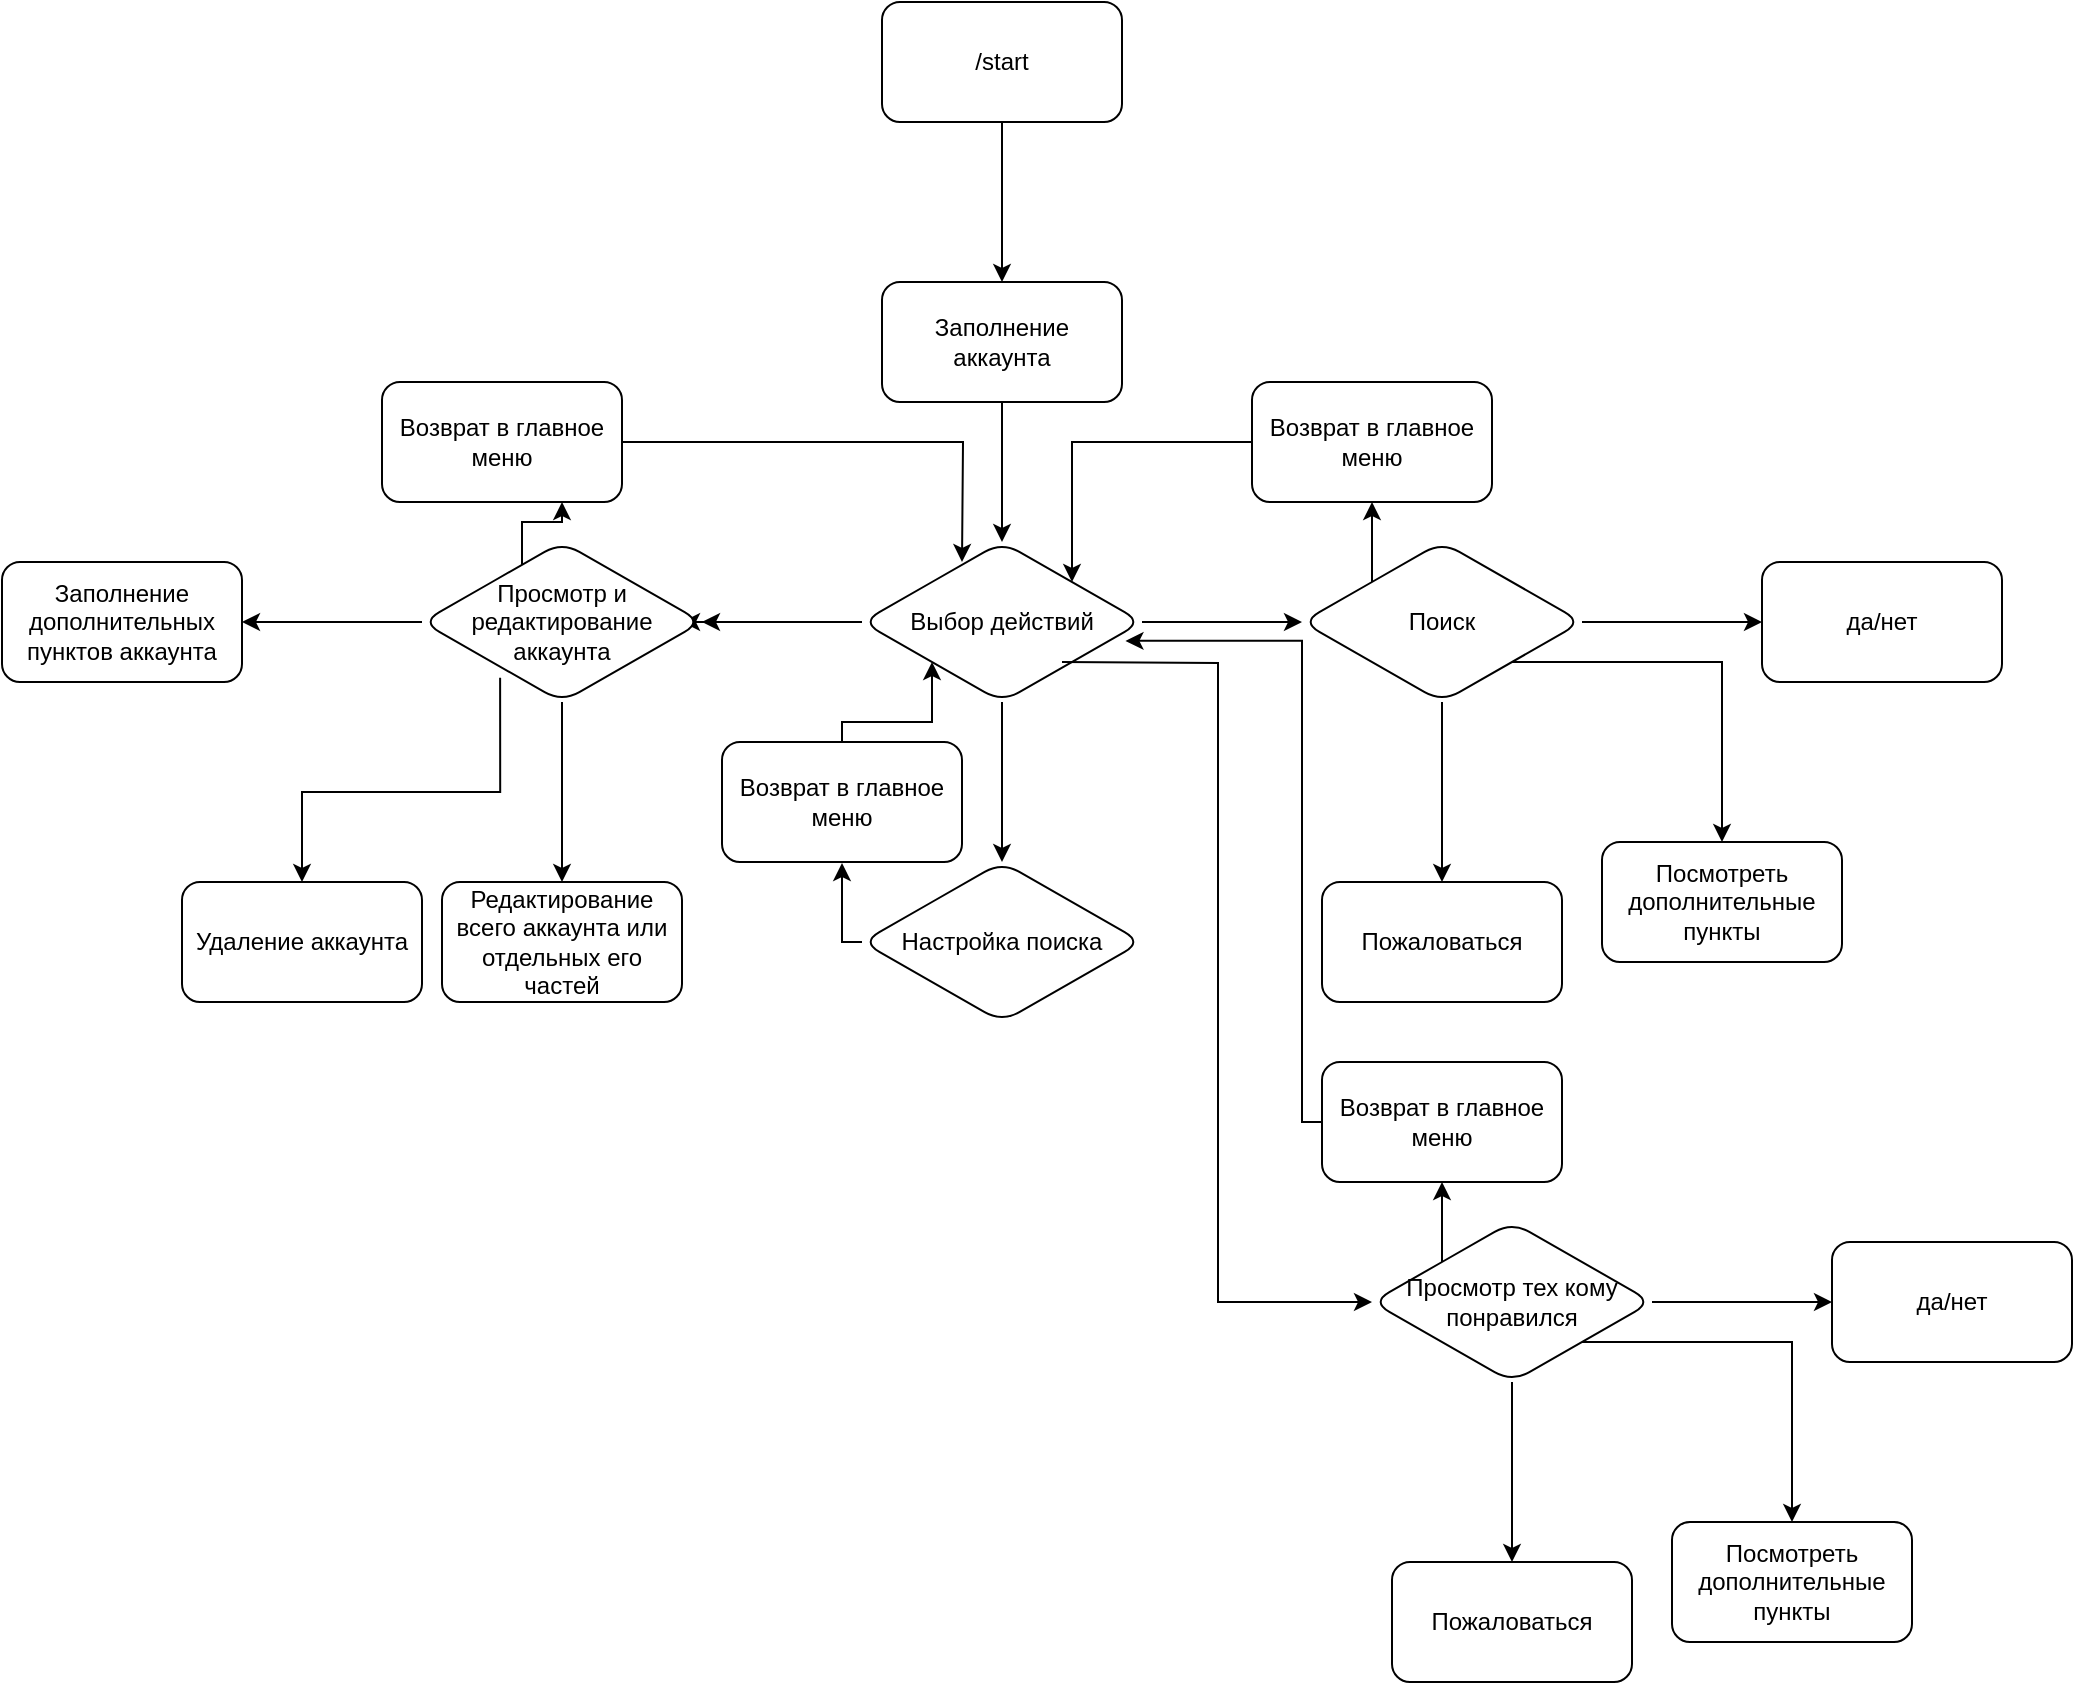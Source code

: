 <mxfile version="15.4.0" type="device"><diagram id="C5RBs43oDa-KdzZeNtuy" name="Page-1"><mxGraphModel dx="2091" dy="592" grid="1" gridSize="10" guides="1" tooltips="1" connect="1" arrows="1" fold="1" page="1" pageScale="1" pageWidth="827" pageHeight="1169" math="0" shadow="0"><root><mxCell id="WIyWlLk6GJQsqaUBKTNV-0"/><mxCell id="WIyWlLk6GJQsqaUBKTNV-1" parent="WIyWlLk6GJQsqaUBKTNV-0"/><mxCell id="HIlEkKRBNDTVPyM1tWJ3-2" value="" style="edgeStyle=orthogonalEdgeStyle;rounded=0;orthogonalLoop=1;jettySize=auto;html=1;" parent="WIyWlLk6GJQsqaUBKTNV-1" source="HIlEkKRBNDTVPyM1tWJ3-0" target="HIlEkKRBNDTVPyM1tWJ3-1" edge="1"><mxGeometry relative="1" as="geometry"/></mxCell><mxCell id="HIlEkKRBNDTVPyM1tWJ3-0" value="/start" style="rounded=1;whiteSpace=wrap;html=1;" parent="WIyWlLk6GJQsqaUBKTNV-1" vertex="1"><mxGeometry x="340" y="40" width="120" height="60" as="geometry"/></mxCell><mxCell id="HIlEkKRBNDTVPyM1tWJ3-6" value="" style="edgeStyle=orthogonalEdgeStyle;rounded=0;orthogonalLoop=1;jettySize=auto;html=1;" parent="WIyWlLk6GJQsqaUBKTNV-1" source="HIlEkKRBNDTVPyM1tWJ3-1" target="HIlEkKRBNDTVPyM1tWJ3-5" edge="1"><mxGeometry relative="1" as="geometry"/></mxCell><mxCell id="HIlEkKRBNDTVPyM1tWJ3-1" value="Заполнение аккаунта" style="rounded=1;whiteSpace=wrap;html=1;" parent="WIyWlLk6GJQsqaUBKTNV-1" vertex="1"><mxGeometry x="340" y="180" width="120" height="60" as="geometry"/></mxCell><mxCell id="HIlEkKRBNDTVPyM1tWJ3-8" value="" style="edgeStyle=orthogonalEdgeStyle;rounded=0;orthogonalLoop=1;jettySize=auto;html=1;" parent="WIyWlLk6GJQsqaUBKTNV-1" source="HIlEkKRBNDTVPyM1tWJ3-5" edge="1"><mxGeometry relative="1" as="geometry"><mxPoint x="240" y="350" as="targetPoint"/></mxGeometry></mxCell><mxCell id="HIlEkKRBNDTVPyM1tWJ3-10" value="" style="edgeStyle=orthogonalEdgeStyle;rounded=0;orthogonalLoop=1;jettySize=auto;html=1;" parent="WIyWlLk6GJQsqaUBKTNV-1" source="HIlEkKRBNDTVPyM1tWJ3-5" target="HIlEkKRBNDTVPyM1tWJ3-9" edge="1"><mxGeometry relative="1" as="geometry"/></mxCell><mxCell id="HIlEkKRBNDTVPyM1tWJ3-12" value="" style="edgeStyle=orthogonalEdgeStyle;rounded=0;orthogonalLoop=1;jettySize=auto;html=1;" parent="WIyWlLk6GJQsqaUBKTNV-1" source="HIlEkKRBNDTVPyM1tWJ3-5" target="HIlEkKRBNDTVPyM1tWJ3-11" edge="1"><mxGeometry relative="1" as="geometry"/></mxCell><mxCell id="HIlEkKRBNDTVPyM1tWJ3-14" value="" style="edgeStyle=orthogonalEdgeStyle;rounded=0;orthogonalLoop=1;jettySize=auto;html=1;" parent="WIyWlLk6GJQsqaUBKTNV-1" source="HIlEkKRBNDTVPyM1tWJ3-5" target="HIlEkKRBNDTVPyM1tWJ3-13" edge="1"><mxGeometry relative="1" as="geometry"/></mxCell><mxCell id="HIlEkKRBNDTVPyM1tWJ3-5" value="Выбор действий" style="rhombus;whiteSpace=wrap;html=1;rounded=1;" parent="WIyWlLk6GJQsqaUBKTNV-1" vertex="1"><mxGeometry x="330" y="310" width="140" height="80" as="geometry"/></mxCell><mxCell id="HIlEkKRBNDTVPyM1tWJ3-18" value="" style="edgeStyle=orthogonalEdgeStyle;rounded=0;orthogonalLoop=1;jettySize=auto;html=1;entryX=0.5;entryY=0;entryDx=0;entryDy=0;" parent="WIyWlLk6GJQsqaUBKTNV-1" source="HIlEkKRBNDTVPyM1tWJ3-9" target="HIlEkKRBNDTVPyM1tWJ3-19" edge="1"><mxGeometry relative="1" as="geometry"><mxPoint x="180" y="470" as="targetPoint"/></mxGeometry></mxCell><mxCell id="HIlEkKRBNDTVPyM1tWJ3-22" value="" style="edgeStyle=orthogonalEdgeStyle;rounded=0;orthogonalLoop=1;jettySize=auto;html=1;" parent="WIyWlLk6GJQsqaUBKTNV-1" source="HIlEkKRBNDTVPyM1tWJ3-9" target="HIlEkKRBNDTVPyM1tWJ3-21" edge="1"><mxGeometry relative="1" as="geometry"/></mxCell><mxCell id="HIlEkKRBNDTVPyM1tWJ3-26" value="" style="edgeStyle=orthogonalEdgeStyle;rounded=0;orthogonalLoop=1;jettySize=auto;html=1;exitX=0.279;exitY=0.848;exitDx=0;exitDy=0;exitPerimeter=0;" parent="WIyWlLk6GJQsqaUBKTNV-1" source="HIlEkKRBNDTVPyM1tWJ3-9" target="HIlEkKRBNDTVPyM1tWJ3-25" edge="1"><mxGeometry relative="1" as="geometry"/></mxCell><mxCell id="HIlEkKRBNDTVPyM1tWJ3-28" value="" style="edgeStyle=orthogonalEdgeStyle;rounded=0;orthogonalLoop=1;jettySize=auto;html=1;" parent="WIyWlLk6GJQsqaUBKTNV-1" source="HIlEkKRBNDTVPyM1tWJ3-9" target="HIlEkKRBNDTVPyM1tWJ3-27" edge="1"><mxGeometry relative="1" as="geometry"><Array as="points"><mxPoint x="160" y="300"/><mxPoint x="180" y="300"/></Array></mxGeometry></mxCell><mxCell id="HIlEkKRBNDTVPyM1tWJ3-9" value="Просмотр и редактирование аккаунта" style="rhombus;whiteSpace=wrap;html=1;rounded=1;" parent="WIyWlLk6GJQsqaUBKTNV-1" vertex="1"><mxGeometry x="110" y="310" width="140" height="80" as="geometry"/></mxCell><mxCell id="HIlEkKRBNDTVPyM1tWJ3-11" value="Настройка поиска" style="rhombus;whiteSpace=wrap;html=1;rounded=1;" parent="WIyWlLk6GJQsqaUBKTNV-1" vertex="1"><mxGeometry x="330" y="470" width="140" height="80" as="geometry"/></mxCell><mxCell id="HIlEkKRBNDTVPyM1tWJ3-35" value="" style="edgeStyle=orthogonalEdgeStyle;rounded=0;orthogonalLoop=1;jettySize=auto;html=1;" parent="WIyWlLk6GJQsqaUBKTNV-1" source="HIlEkKRBNDTVPyM1tWJ3-13" target="HIlEkKRBNDTVPyM1tWJ3-34" edge="1"><mxGeometry relative="1" as="geometry"/></mxCell><mxCell id="HIlEkKRBNDTVPyM1tWJ3-39" value="" style="edgeStyle=orthogonalEdgeStyle;rounded=0;orthogonalLoop=1;jettySize=auto;html=1;" parent="WIyWlLk6GJQsqaUBKTNV-1" source="HIlEkKRBNDTVPyM1tWJ3-13" target="HIlEkKRBNDTVPyM1tWJ3-38" edge="1"><mxGeometry relative="1" as="geometry"/></mxCell><mxCell id="HIlEkKRBNDTVPyM1tWJ3-41" value="" style="edgeStyle=orthogonalEdgeStyle;rounded=0;orthogonalLoop=1;jettySize=auto;html=1;exitX=1;exitY=1;exitDx=0;exitDy=0;" parent="WIyWlLk6GJQsqaUBKTNV-1" source="HIlEkKRBNDTVPyM1tWJ3-13" target="HIlEkKRBNDTVPyM1tWJ3-40" edge="1"><mxGeometry relative="1" as="geometry"/></mxCell><mxCell id="HIlEkKRBNDTVPyM1tWJ3-13" value="Поиск" style="rhombus;whiteSpace=wrap;html=1;rounded=1;" parent="WIyWlLk6GJQsqaUBKTNV-1" vertex="1"><mxGeometry x="550" y="310" width="140" height="80" as="geometry"/></mxCell><mxCell id="HIlEkKRBNDTVPyM1tWJ3-19" value="Редактирование всего аккаунта или отдельных его частей" style="whiteSpace=wrap;html=1;rounded=1;" parent="WIyWlLk6GJQsqaUBKTNV-1" vertex="1"><mxGeometry x="120" y="480" width="120" height="60" as="geometry"/></mxCell><mxCell id="HIlEkKRBNDTVPyM1tWJ3-21" value="Заполнение дополнительных пунктов аккаунта" style="whiteSpace=wrap;html=1;rounded=1;" parent="WIyWlLk6GJQsqaUBKTNV-1" vertex="1"><mxGeometry x="-100" y="320" width="120" height="60" as="geometry"/></mxCell><mxCell id="HIlEkKRBNDTVPyM1tWJ3-25" value="Удаление аккаунта" style="whiteSpace=wrap;html=1;rounded=1;" parent="WIyWlLk6GJQsqaUBKTNV-1" vertex="1"><mxGeometry x="-10" y="480" width="120" height="60" as="geometry"/></mxCell><mxCell id="HIlEkKRBNDTVPyM1tWJ3-30" value="" style="edgeStyle=orthogonalEdgeStyle;rounded=0;orthogonalLoop=1;jettySize=auto;html=1;" parent="WIyWlLk6GJQsqaUBKTNV-1" source="HIlEkKRBNDTVPyM1tWJ3-27" edge="1"><mxGeometry relative="1" as="geometry"><mxPoint x="380" y="320" as="targetPoint"/></mxGeometry></mxCell><mxCell id="HIlEkKRBNDTVPyM1tWJ3-27" value="Возврат в главное меню" style="whiteSpace=wrap;html=1;rounded=1;" parent="WIyWlLk6GJQsqaUBKTNV-1" vertex="1"><mxGeometry x="90" y="230" width="120" height="60" as="geometry"/></mxCell><mxCell id="HIlEkKRBNDTVPyM1tWJ3-31" value="Возврат в главное меню" style="whiteSpace=wrap;html=1;rounded=1;" parent="WIyWlLk6GJQsqaUBKTNV-1" vertex="1"><mxGeometry x="525" y="230" width="120" height="60" as="geometry"/></mxCell><mxCell id="HIlEkKRBNDTVPyM1tWJ3-32" value="" style="endArrow=classic;html=1;rounded=0;edgeStyle=orthogonalEdgeStyle;exitX=0;exitY=0;exitDx=0;exitDy=0;entryX=0.5;entryY=1;entryDx=0;entryDy=0;" parent="WIyWlLk6GJQsqaUBKTNV-1" source="HIlEkKRBNDTVPyM1tWJ3-13" target="HIlEkKRBNDTVPyM1tWJ3-31" edge="1"><mxGeometry width="50" height="50" relative="1" as="geometry"><mxPoint x="530" y="310" as="sourcePoint"/><mxPoint x="580" y="260" as="targetPoint"/></mxGeometry></mxCell><mxCell id="HIlEkKRBNDTVPyM1tWJ3-33" value="" style="endArrow=classic;html=1;rounded=0;edgeStyle=orthogonalEdgeStyle;exitX=0;exitY=0.5;exitDx=0;exitDy=0;entryX=1;entryY=0;entryDx=0;entryDy=0;" parent="WIyWlLk6GJQsqaUBKTNV-1" source="HIlEkKRBNDTVPyM1tWJ3-31" target="HIlEkKRBNDTVPyM1tWJ3-5" edge="1"><mxGeometry width="50" height="50" relative="1" as="geometry"><mxPoint x="500" y="250" as="sourcePoint"/><mxPoint x="550" y="200" as="targetPoint"/></mxGeometry></mxCell><mxCell id="HIlEkKRBNDTVPyM1tWJ3-34" value="да/нет" style="whiteSpace=wrap;html=1;rounded=1;" parent="WIyWlLk6GJQsqaUBKTNV-1" vertex="1"><mxGeometry x="780" y="320" width="120" height="60" as="geometry"/></mxCell><mxCell id="HIlEkKRBNDTVPyM1tWJ3-38" value="Пожаловаться" style="whiteSpace=wrap;html=1;rounded=1;" parent="WIyWlLk6GJQsqaUBKTNV-1" vertex="1"><mxGeometry x="560" y="480" width="120" height="60" as="geometry"/></mxCell><mxCell id="HIlEkKRBNDTVPyM1tWJ3-40" value="Посмотреть дополнительные пункты" style="whiteSpace=wrap;html=1;rounded=1;" parent="WIyWlLk6GJQsqaUBKTNV-1" vertex="1"><mxGeometry x="700" y="460" width="120" height="60" as="geometry"/></mxCell><mxCell id="HIlEkKRBNDTVPyM1tWJ3-42" value="Возврат в главное меню" style="whiteSpace=wrap;html=1;rounded=1;" parent="WIyWlLk6GJQsqaUBKTNV-1" vertex="1"><mxGeometry x="260" y="410" width="120" height="60" as="geometry"/></mxCell><mxCell id="HIlEkKRBNDTVPyM1tWJ3-43" value="" style="endArrow=classic;html=1;rounded=0;edgeStyle=orthogonalEdgeStyle;exitX=0;exitY=0.5;exitDx=0;exitDy=0;" parent="WIyWlLk6GJQsqaUBKTNV-1" source="HIlEkKRBNDTVPyM1tWJ3-11" edge="1"><mxGeometry width="50" height="50" relative="1" as="geometry"><mxPoint x="500" y="340" as="sourcePoint"/><mxPoint x="320" y="470" as="targetPoint"/></mxGeometry></mxCell><mxCell id="HIlEkKRBNDTVPyM1tWJ3-44" value="" style="endArrow=classic;html=1;rounded=0;edgeStyle=orthogonalEdgeStyle;exitX=0.5;exitY=0;exitDx=0;exitDy=0;entryX=0;entryY=1;entryDx=0;entryDy=0;" parent="WIyWlLk6GJQsqaUBKTNV-1" source="HIlEkKRBNDTVPyM1tWJ3-42" target="HIlEkKRBNDTVPyM1tWJ3-5" edge="1"><mxGeometry width="50" height="50" relative="1" as="geometry"><mxPoint x="500" y="340" as="sourcePoint"/><mxPoint x="550" y="290" as="targetPoint"/></mxGeometry></mxCell><mxCell id="KL0nljL9nFkMnTRL8gRb-0" value="" style="edgeStyle=orthogonalEdgeStyle;rounded=0;orthogonalLoop=1;jettySize=auto;html=1;" edge="1" parent="WIyWlLk6GJQsqaUBKTNV-1" source="KL0nljL9nFkMnTRL8gRb-3" target="KL0nljL9nFkMnTRL8gRb-6"><mxGeometry relative="1" as="geometry"/></mxCell><mxCell id="KL0nljL9nFkMnTRL8gRb-1" value="" style="edgeStyle=orthogonalEdgeStyle;rounded=0;orthogonalLoop=1;jettySize=auto;html=1;" edge="1" parent="WIyWlLk6GJQsqaUBKTNV-1" source="KL0nljL9nFkMnTRL8gRb-3" target="KL0nljL9nFkMnTRL8gRb-7"><mxGeometry relative="1" as="geometry"/></mxCell><mxCell id="KL0nljL9nFkMnTRL8gRb-2" value="" style="edgeStyle=orthogonalEdgeStyle;rounded=0;orthogonalLoop=1;jettySize=auto;html=1;exitX=1;exitY=1;exitDx=0;exitDy=0;" edge="1" parent="WIyWlLk6GJQsqaUBKTNV-1" source="KL0nljL9nFkMnTRL8gRb-3" target="KL0nljL9nFkMnTRL8gRb-8"><mxGeometry relative="1" as="geometry"/></mxCell><mxCell id="KL0nljL9nFkMnTRL8gRb-3" value="Просмотр тех кому понравился" style="rhombus;whiteSpace=wrap;html=1;rounded=1;" vertex="1" parent="WIyWlLk6GJQsqaUBKTNV-1"><mxGeometry x="585" y="650" width="140" height="80" as="geometry"/></mxCell><mxCell id="KL0nljL9nFkMnTRL8gRb-4" value="Возврат в главное меню" style="whiteSpace=wrap;html=1;rounded=1;" vertex="1" parent="WIyWlLk6GJQsqaUBKTNV-1"><mxGeometry x="560" y="570" width="120" height="60" as="geometry"/></mxCell><mxCell id="KL0nljL9nFkMnTRL8gRb-5" value="" style="endArrow=classic;html=1;rounded=0;edgeStyle=orthogonalEdgeStyle;exitX=0;exitY=0;exitDx=0;exitDy=0;entryX=0.5;entryY=1;entryDx=0;entryDy=0;" edge="1" parent="WIyWlLk6GJQsqaUBKTNV-1" source="KL0nljL9nFkMnTRL8gRb-3" target="KL0nljL9nFkMnTRL8gRb-4"><mxGeometry width="50" height="50" relative="1" as="geometry"><mxPoint x="565" y="650" as="sourcePoint"/><mxPoint x="615" y="600" as="targetPoint"/></mxGeometry></mxCell><mxCell id="KL0nljL9nFkMnTRL8gRb-6" value="да/нет" style="whiteSpace=wrap;html=1;rounded=1;" vertex="1" parent="WIyWlLk6GJQsqaUBKTNV-1"><mxGeometry x="815" y="660" width="120" height="60" as="geometry"/></mxCell><mxCell id="KL0nljL9nFkMnTRL8gRb-7" value="Пожаловаться" style="whiteSpace=wrap;html=1;rounded=1;" vertex="1" parent="WIyWlLk6GJQsqaUBKTNV-1"><mxGeometry x="595" y="820" width="120" height="60" as="geometry"/></mxCell><mxCell id="KL0nljL9nFkMnTRL8gRb-8" value="Посмотреть дополнительные пункты" style="whiteSpace=wrap;html=1;rounded=1;" vertex="1" parent="WIyWlLk6GJQsqaUBKTNV-1"><mxGeometry x="735" y="800" width="120" height="60" as="geometry"/></mxCell><mxCell id="KL0nljL9nFkMnTRL8gRb-9" value="" style="endArrow=classic;html=1;rounded=0;edgeStyle=orthogonalEdgeStyle;exitX=0;exitY=0.5;exitDx=0;exitDy=0;entryX=0.941;entryY=0.618;entryDx=0;entryDy=0;entryPerimeter=0;" edge="1" parent="WIyWlLk6GJQsqaUBKTNV-1" source="KL0nljL9nFkMnTRL8gRb-4" target="HIlEkKRBNDTVPyM1tWJ3-5"><mxGeometry width="50" height="50" relative="1" as="geometry"><mxPoint x="520" y="630" as="sourcePoint"/><mxPoint x="570" y="580" as="targetPoint"/><Array as="points"><mxPoint x="550" y="600"/><mxPoint x="550" y="359"/></Array></mxGeometry></mxCell><mxCell id="KL0nljL9nFkMnTRL8gRb-10" value="" style="endArrow=classic;html=1;rounded=0;edgeStyle=orthogonalEdgeStyle;entryX=0;entryY=0.5;entryDx=0;entryDy=0;" edge="1" parent="WIyWlLk6GJQsqaUBKTNV-1" target="KL0nljL9nFkMnTRL8gRb-3"><mxGeometry width="50" height="50" relative="1" as="geometry"><mxPoint x="430" y="370" as="sourcePoint"/><mxPoint x="480" y="320" as="targetPoint"/></mxGeometry></mxCell></root></mxGraphModel></diagram></mxfile>